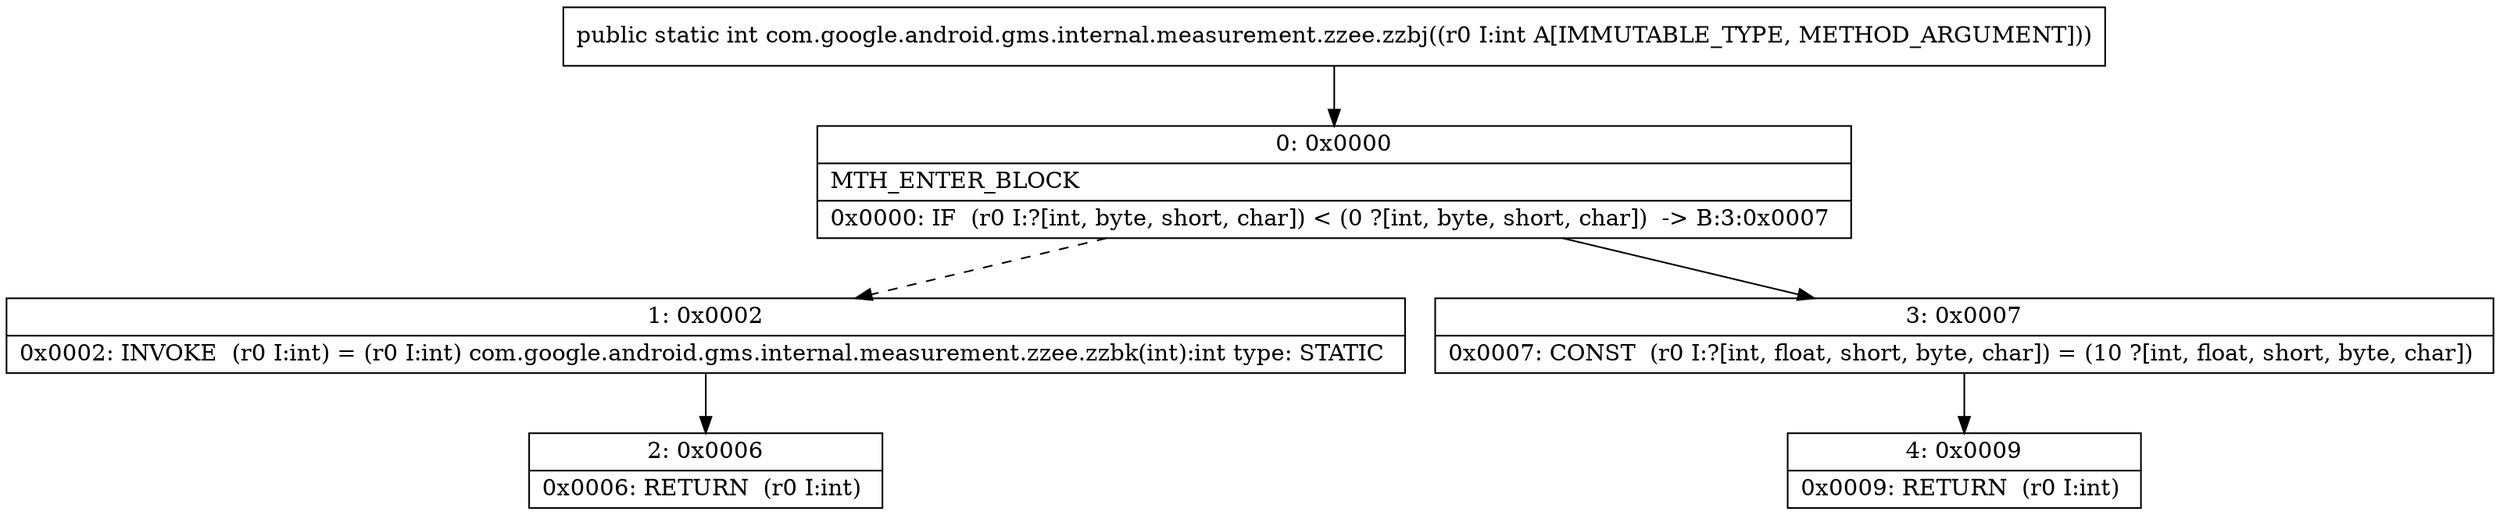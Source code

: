 digraph "CFG forcom.google.android.gms.internal.measurement.zzee.zzbj(I)I" {
Node_0 [shape=record,label="{0\:\ 0x0000|MTH_ENTER_BLOCK\l|0x0000: IF  (r0 I:?[int, byte, short, char]) \< (0 ?[int, byte, short, char])  \-\> B:3:0x0007 \l}"];
Node_1 [shape=record,label="{1\:\ 0x0002|0x0002: INVOKE  (r0 I:int) = (r0 I:int) com.google.android.gms.internal.measurement.zzee.zzbk(int):int type: STATIC \l}"];
Node_2 [shape=record,label="{2\:\ 0x0006|0x0006: RETURN  (r0 I:int) \l}"];
Node_3 [shape=record,label="{3\:\ 0x0007|0x0007: CONST  (r0 I:?[int, float, short, byte, char]) = (10 ?[int, float, short, byte, char]) \l}"];
Node_4 [shape=record,label="{4\:\ 0x0009|0x0009: RETURN  (r0 I:int) \l}"];
MethodNode[shape=record,label="{public static int com.google.android.gms.internal.measurement.zzee.zzbj((r0 I:int A[IMMUTABLE_TYPE, METHOD_ARGUMENT])) }"];
MethodNode -> Node_0;
Node_0 -> Node_1[style=dashed];
Node_0 -> Node_3;
Node_1 -> Node_2;
Node_3 -> Node_4;
}

